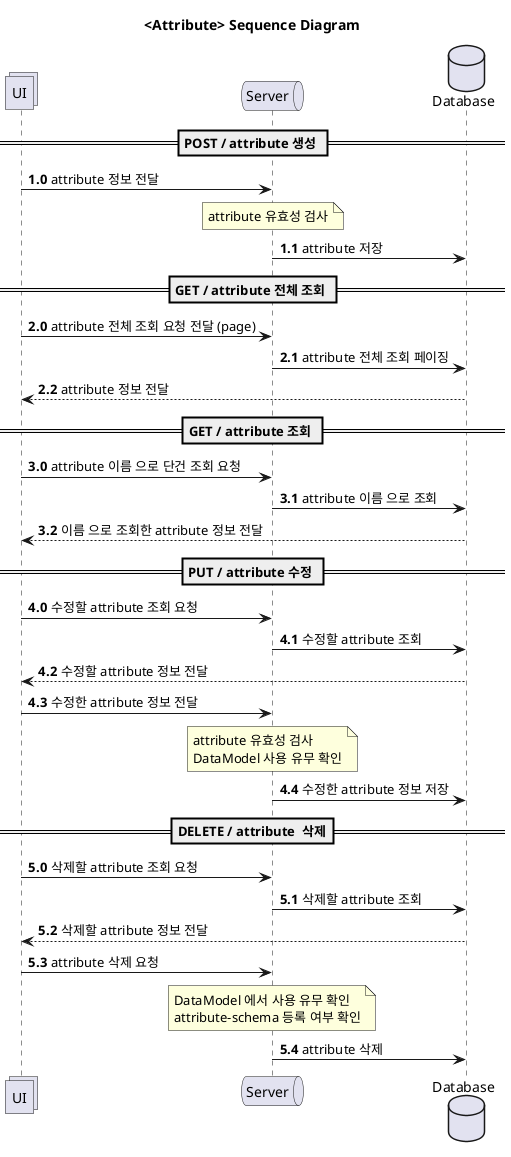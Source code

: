 @startuml

title <Attribute> Sequence Diagram

collections UI as ui
queue Server as server
database Database as data

autonumber 1.0
== POST / attribute 생성 ==
ui -> server : attribute 정보 전달
note over server
attribute 유효성 검사
end note
server -> data: attribute 저장

autonumber 2.0
== GET / attribute 전체 조회 ==
ui -> server: attribute 전체 조회 요청 전달 (page)
server -> data: attribute 전체 조회 페이징
data --> ui: attribute 정보 전달

autonumber 3.0
== GET / attribute 조회 ==
ui -> server: attribute 이름 으로 단건 조회 요청
server ->data: attribute 이름 으로 조회
data --> ui: 이름 으로 조회한 attribute 정보 전달

autonumber 4.0
== PUT / attribute 수정 ==
ui -> server: 수정할 attribute 조회 요청
server -> data: 수정할 attribute 조회
data --> ui: 수정할 attribute 정보 전달

ui -> server : 수정한 attribute 정보 전달
note over server
attribute 유효성 검사
DataModel 사용 유무 확인
end note
server -> data: 수정한 attribute 정보 저장

autonumber 5.0
== DELETE / attribute  삭제==
ui -> server: 삭제할 attribute 조회 요청

server -> data: 삭제할 attribute 조회
data --> ui: 삭제할 attribute 정보 전달
ui -> server : attribute 삭제 요청
note over server
DataModel 에서 사용 유무 확인
attribute-schema 등록 여부 확인
end note
server -> data: attribute 삭제


@enduml
